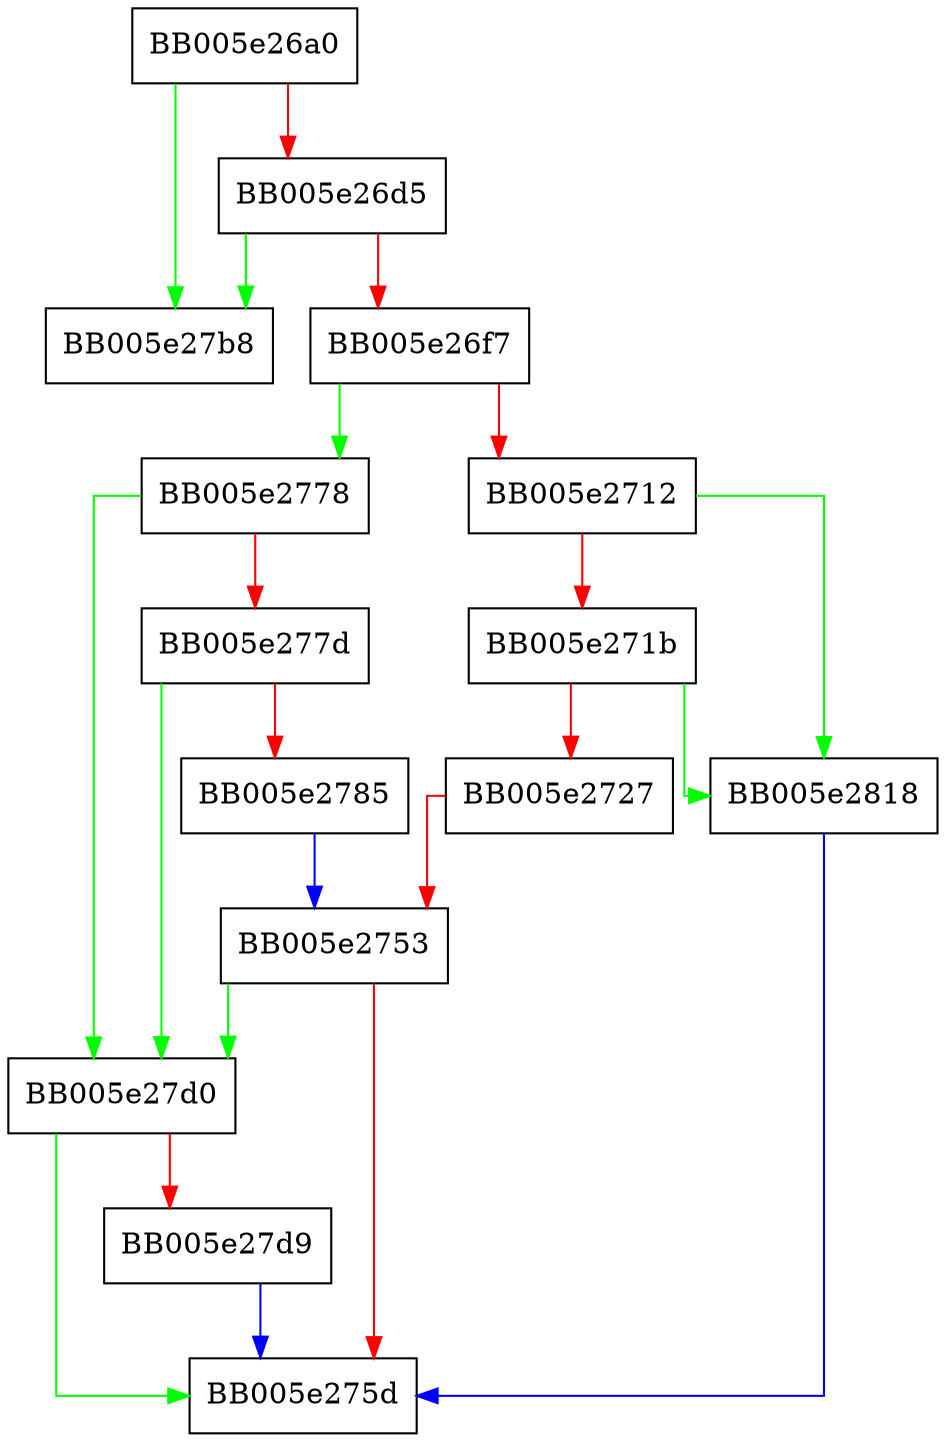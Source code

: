 digraph ossl_ffc_params_simple_validate {
  node [shape="box"];
  graph [splines=ortho];
  BB005e26a0 -> BB005e27b8 [color="green"];
  BB005e26a0 -> BB005e26d5 [color="red"];
  BB005e26d5 -> BB005e27b8 [color="green"];
  BB005e26d5 -> BB005e26f7 [color="red"];
  BB005e26f7 -> BB005e2778 [color="green"];
  BB005e26f7 -> BB005e2712 [color="red"];
  BB005e2712 -> BB005e2818 [color="green"];
  BB005e2712 -> BB005e271b [color="red"];
  BB005e271b -> BB005e2818 [color="green"];
  BB005e271b -> BB005e2727 [color="red"];
  BB005e2727 -> BB005e2753 [color="red"];
  BB005e2753 -> BB005e27d0 [color="green"];
  BB005e2753 -> BB005e275d [color="red"];
  BB005e2778 -> BB005e27d0 [color="green"];
  BB005e2778 -> BB005e277d [color="red"];
  BB005e277d -> BB005e27d0 [color="green"];
  BB005e277d -> BB005e2785 [color="red"];
  BB005e2785 -> BB005e2753 [color="blue"];
  BB005e27d0 -> BB005e275d [color="green"];
  BB005e27d0 -> BB005e27d9 [color="red"];
  BB005e27d9 -> BB005e275d [color="blue"];
  BB005e2818 -> BB005e275d [color="blue"];
}